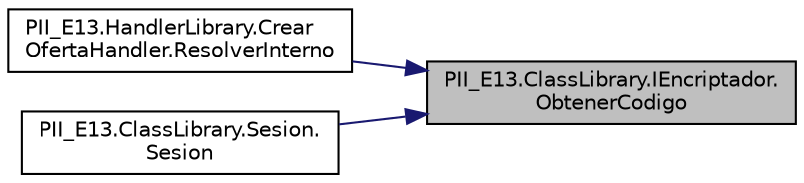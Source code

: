 digraph "PII_E13.ClassLibrary.IEncriptador.ObtenerCodigo"
{
 // INTERACTIVE_SVG=YES
 // LATEX_PDF_SIZE
  edge [fontname="Helvetica",fontsize="10",labelfontname="Helvetica",labelfontsize="10"];
  node [fontname="Helvetica",fontsize="10",shape=record];
  rankdir="RL";
  Node1 [label="PII_E13.ClassLibrary.IEncriptador.\lObtenerCodigo",height=0.2,width=0.4,color="black", fillcolor="grey75", style="filled", fontcolor="black",tooltip="Genera un hash utilizando un algoritmo de encriptación."];
  Node1 -> Node2 [dir="back",color="midnightblue",fontsize="10",style="solid",fontname="Helvetica"];
  Node2 [label="PII_E13.HandlerLibrary.Crear\lOfertaHandler.ResolverInterno",height=0.2,width=0.4,color="black", fillcolor="white", style="filled",URL="$classPII__E13_1_1HandlerLibrary_1_1CrearOfertaHandler.html#a0655632ca03230025f266140899e58f6",tooltip="La clase procesa el mensaje y retorna true o no lo procesa y retorna false."];
  Node1 -> Node3 [dir="back",color="midnightblue",fontsize="10",style="solid",fontname="Helvetica"];
  Node3 [label="PII_E13.ClassLibrary.Sesion.\lSesion",height=0.2,width=0.4,color="black", fillcolor="white", style="filled",URL="$classPII__E13_1_1ClassLibrary_1_1Sesion.html#a54998c04159231c3d1d06f9e9268fa80",tooltip="Crea una instancia de Sesion"];
}
